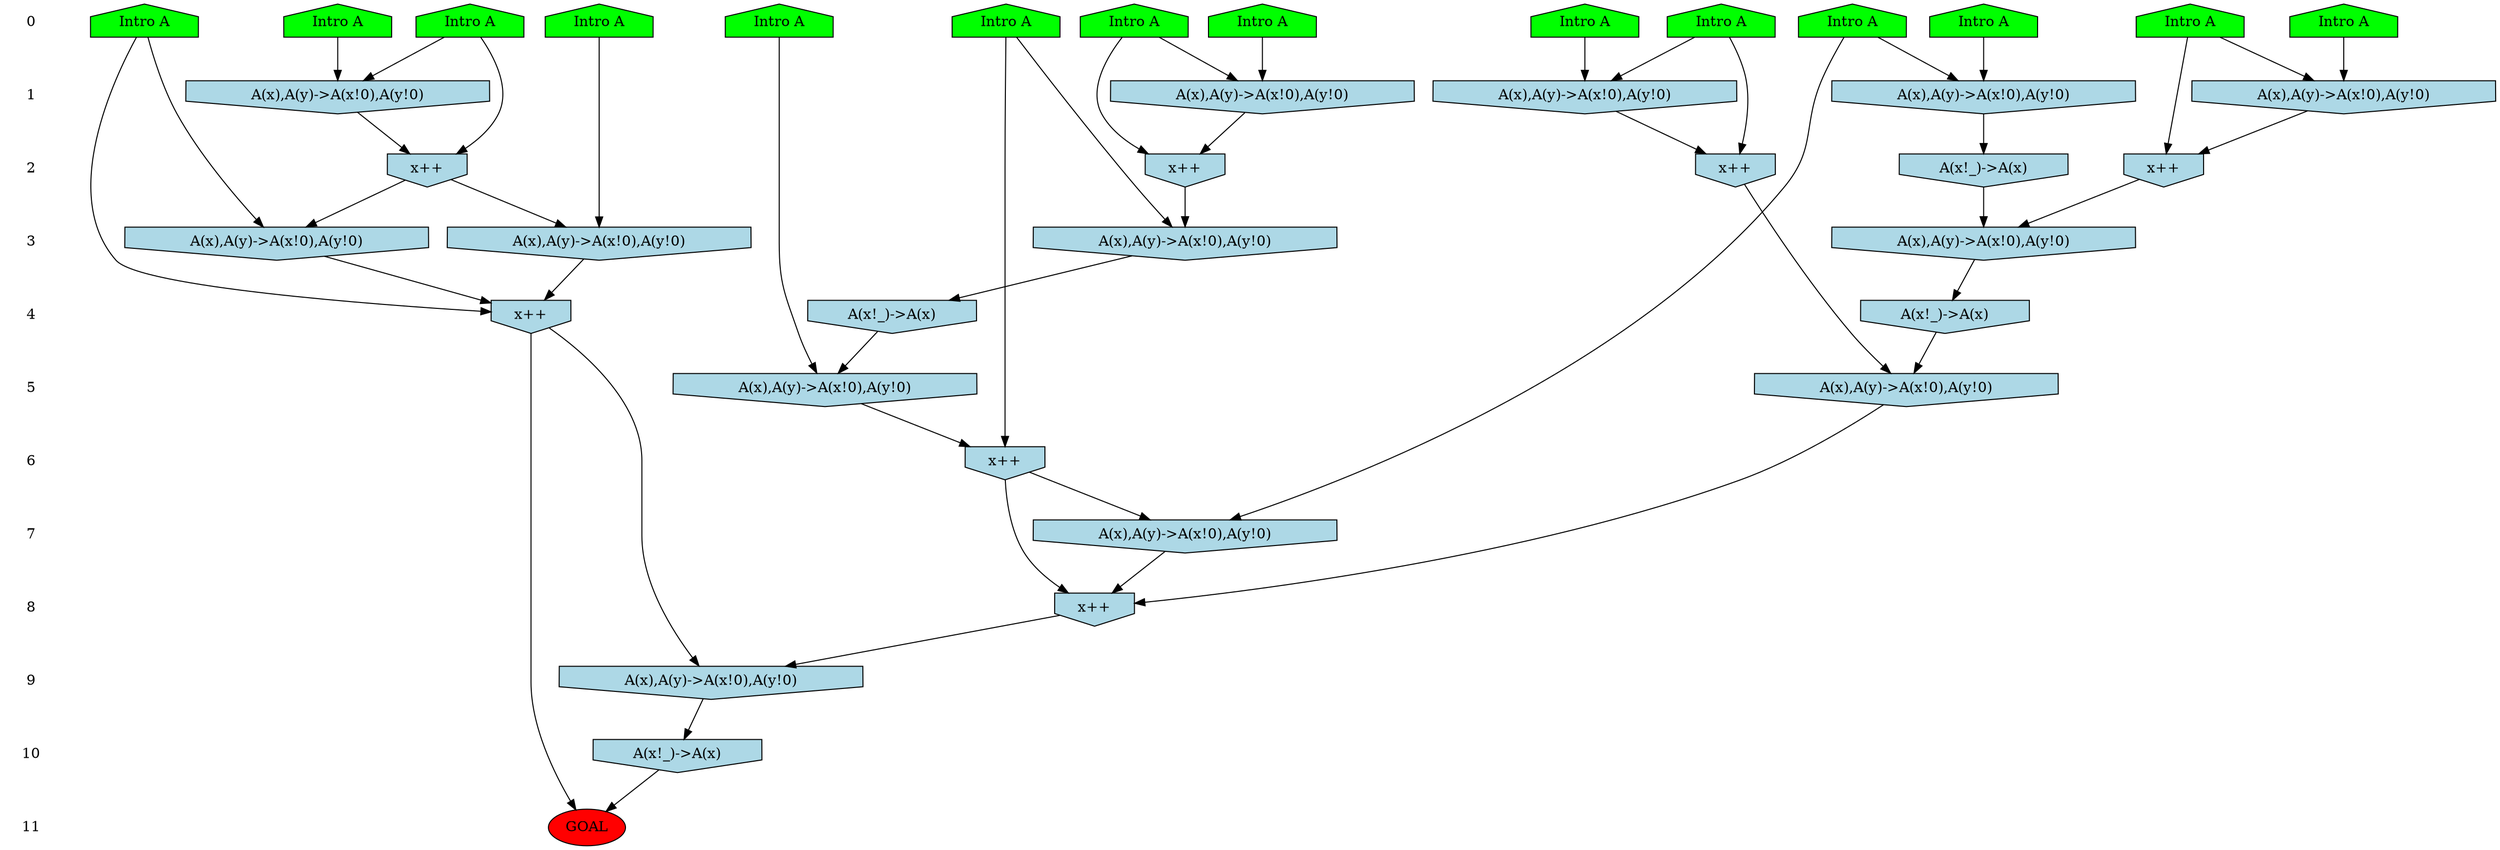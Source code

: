 /* Compression of 1 causal flows obtained in average at 2.583315E+00 t.u */
/* Compressed causal flows were: [788] */
digraph G{
 ranksep=.5 ; 
{ rank = same ; "0" [shape=plaintext] ; node_1 [label ="Intro A", shape=house, style=filled, fillcolor=green] ;
node_2 [label ="Intro A", shape=house, style=filled, fillcolor=green] ;
node_3 [label ="Intro A", shape=house, style=filled, fillcolor=green] ;
node_4 [label ="Intro A", shape=house, style=filled, fillcolor=green] ;
node_5 [label ="Intro A", shape=house, style=filled, fillcolor=green] ;
node_6 [label ="Intro A", shape=house, style=filled, fillcolor=green] ;
node_7 [label ="Intro A", shape=house, style=filled, fillcolor=green] ;
node_8 [label ="Intro A", shape=house, style=filled, fillcolor=green] ;
node_9 [label ="Intro A", shape=house, style=filled, fillcolor=green] ;
node_10 [label ="Intro A", shape=house, style=filled, fillcolor=green] ;
node_11 [label ="Intro A", shape=house, style=filled, fillcolor=green] ;
node_12 [label ="Intro A", shape=house, style=filled, fillcolor=green] ;
node_13 [label ="Intro A", shape=house, style=filled, fillcolor=green] ;
node_14 [label ="Intro A", shape=house, style=filled, fillcolor=green] ;
}
{ rank = same ; "1" [shape=plaintext] ; node_15 [label="A(x),A(y)->A(x!0),A(y!0)", shape=invhouse, style=filled, fillcolor = lightblue] ;
node_16 [label="A(x),A(y)->A(x!0),A(y!0)", shape=invhouse, style=filled, fillcolor = lightblue] ;
node_17 [label="A(x),A(y)->A(x!0),A(y!0)", shape=invhouse, style=filled, fillcolor = lightblue] ;
node_18 [label="A(x),A(y)->A(x!0),A(y!0)", shape=invhouse, style=filled, fillcolor = lightblue] ;
node_24 [label="A(x),A(y)->A(x!0),A(y!0)", shape=invhouse, style=filled, fillcolor = lightblue] ;
}
{ rank = same ; "2" [shape=plaintext] ; node_19 [label="x++", shape=invhouse, style=filled, fillcolor = lightblue] ;
node_21 [label="x++", shape=invhouse, style=filled, fillcolor = lightblue] ;
node_22 [label="A(x!_)->A(x)", shape=invhouse, style=filled, fillcolor = lightblue] ;
node_25 [label="x++", shape=invhouse, style=filled, fillcolor = lightblue] ;
node_31 [label="x++", shape=invhouse, style=filled, fillcolor = lightblue] ;
}
{ rank = same ; "3" [shape=plaintext] ; node_20 [label="A(x),A(y)->A(x!0),A(y!0)", shape=invhouse, style=filled, fillcolor = lightblue] ;
node_23 [label="A(x),A(y)->A(x!0),A(y!0)", shape=invhouse, style=filled, fillcolor = lightblue] ;
node_26 [label="A(x),A(y)->A(x!0),A(y!0)", shape=invhouse, style=filled, fillcolor = lightblue] ;
node_32 [label="A(x),A(y)->A(x!0),A(y!0)", shape=invhouse, style=filled, fillcolor = lightblue] ;
}
{ rank = same ; "4" [shape=plaintext] ; node_27 [label="A(x!_)->A(x)", shape=invhouse, style=filled, fillcolor = lightblue] ;
node_30 [label="A(x!_)->A(x)", shape=invhouse, style=filled, fillcolor = lightblue] ;
node_36 [label="x++", shape=invhouse, style=filled, fillcolor = lightblue] ;
}
{ rank = same ; "5" [shape=plaintext] ; node_28 [label="A(x),A(y)->A(x!0),A(y!0)", shape=invhouse, style=filled, fillcolor = lightblue] ;
node_34 [label="A(x),A(y)->A(x!0),A(y!0)", shape=invhouse, style=filled, fillcolor = lightblue] ;
}
{ rank = same ; "6" [shape=plaintext] ; node_29 [label="x++", shape=invhouse, style=filled, fillcolor = lightblue] ;
}
{ rank = same ; "7" [shape=plaintext] ; node_33 [label="A(x),A(y)->A(x!0),A(y!0)", shape=invhouse, style=filled, fillcolor = lightblue] ;
}
{ rank = same ; "8" [shape=plaintext] ; node_35 [label="x++", shape=invhouse, style=filled, fillcolor = lightblue] ;
}
{ rank = same ; "9" [shape=plaintext] ; node_37 [label="A(x),A(y)->A(x!0),A(y!0)", shape=invhouse, style=filled, fillcolor = lightblue] ;
}
{ rank = same ; "10" [shape=plaintext] ; node_38 [label="A(x!_)->A(x)", shape=invhouse, style=filled, fillcolor = lightblue] ;
}
{ rank = same ; "11" [shape=plaintext] ; node_39 [label ="GOAL", style=filled, fillcolor=red] ;
}
"0" -> "1" [style="invis"]; 
"1" -> "2" [style="invis"]; 
"2" -> "3" [style="invis"]; 
"3" -> "4" [style="invis"]; 
"4" -> "5" [style="invis"]; 
"5" -> "6" [style="invis"]; 
"6" -> "7" [style="invis"]; 
"7" -> "8" [style="invis"]; 
"8" -> "9" [style="invis"]; 
"9" -> "10" [style="invis"]; 
"10" -> "11" [style="invis"]; 
node_2 -> node_15
node_5 -> node_15
node_11 -> node_16
node_12 -> node_16
node_13 -> node_17
node_14 -> node_17
node_1 -> node_18
node_3 -> node_18
node_13 -> node_19
node_17 -> node_19
node_4 -> node_20
node_19 -> node_20
node_1 -> node_21
node_18 -> node_21
node_16 -> node_22
node_21 -> node_23
node_22 -> node_23
node_7 -> node_24
node_9 -> node_24
node_9 -> node_25
node_24 -> node_25
node_8 -> node_26
node_25 -> node_26
node_20 -> node_27
node_6 -> node_28
node_27 -> node_28
node_4 -> node_29
node_28 -> node_29
node_23 -> node_30
node_2 -> node_31
node_15 -> node_31
node_10 -> node_32
node_25 -> node_32
node_11 -> node_33
node_29 -> node_33
node_30 -> node_34
node_31 -> node_34
node_29 -> node_35
node_33 -> node_35
node_34 -> node_35
node_10 -> node_36
node_26 -> node_36
node_32 -> node_36
node_35 -> node_37
node_36 -> node_37
node_37 -> node_38
node_36 -> node_39
node_38 -> node_39
}
/*
 Dot generation time: 0.000481
*/